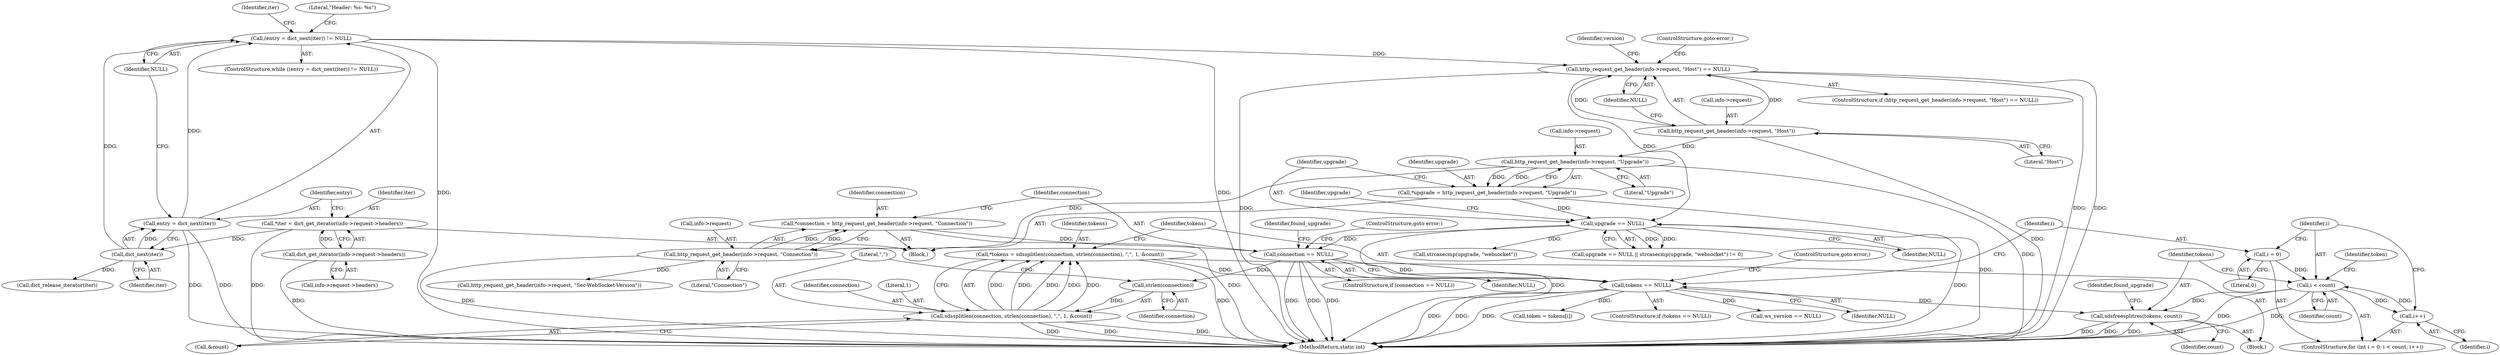 digraph "0_viabtc_exchange_server_4a7c27bfe98f409623d4d857894d017ff0672cc9#diff-515c81af848352583bff286d6224875f_2@API" {
"1000300" [label="(Call,sdsfreesplitres(tokens, count))"];
"1000265" [label="(Call,tokens == NULL)"];
"1000254" [label="(Call,*tokens = sdssplitlen(connection, strlen(connection), \",\", 1, &count))"];
"1000256" [label="(Call,sdssplitlen(connection, strlen(connection), \",\", 1, &count))"];
"1000258" [label="(Call,strlen(connection))"];
"1000242" [label="(Call,connection == NULL)"];
"1000234" [label="(Call,*connection = http_request_get_header(info->request, \"Connection\"))"];
"1000236" [label="(Call,http_request_get_header(info->request, \"Connection\"))"];
"1000217" [label="(Call,http_request_get_header(info->request, \"Upgrade\"))"];
"1000186" [label="(Call,http_request_get_header(info->request, \"Host\"))"];
"1000224" [label="(Call,upgrade == NULL)"];
"1000215" [label="(Call,*upgrade = http_request_get_header(info->request, \"Upgrade\"))"];
"1000185" [label="(Call,http_request_get_header(info->request, \"Host\") == NULL)"];
"1000154" [label="(Call,(entry = dict_next(iter)) != NULL)"];
"1000155" [label="(Call,entry = dict_next(iter))"];
"1000157" [label="(Call,dict_next(iter))"];
"1000145" [label="(Call,*iter = dict_get_iterator(info->request->headers))"];
"1000147" [label="(Call,dict_get_iterator(info->request->headers))"];
"1000274" [label="(Call,i < count)"];
"1000277" [label="(Call,i++)"];
"1000271" [label="(Call,i = 0)"];
"1000154" [label="(Call,(entry = dict_next(iter)) != NULL)"];
"1000479" [label="(MethodReturn,static int)"];
"1000268" [label="(ControlStructure,goto error;)"];
"1000282" [label="(Identifier,token)"];
"1000260" [label="(Literal,\",\")"];
"1000148" [label="(Call,info->request->headers)"];
"1000228" [label="(Call,strcasecmp(upgrade, \"websocket\"))"];
"1000195" [label="(Identifier,version)"];
"1000269" [label="(ControlStructure,for (int i = 0; i < count; i++))"];
"1000254" [label="(Call,*tokens = sdssplitlen(connection, strlen(connection), \",\", 1, &count))"];
"1000274" [label="(Call,i < count)"];
"1000190" [label="(Literal,\"Host\")"];
"1000217" [label="(Call,http_request_get_header(info->request, \"Upgrade\"))"];
"1000234" [label="(Call,*connection = http_request_get_header(info->request, \"Connection\"))"];
"1000245" [label="(ControlStructure,goto error;)"];
"1000185" [label="(Call,http_request_get_header(info->request, \"Host\") == NULL)"];
"1000261" [label="(Literal,1)"];
"1000275" [label="(Identifier,i)"];
"1000256" [label="(Call,sdssplitlen(connection, strlen(connection), \",\", 1, &count))"];
"1000229" [label="(Identifier,upgrade)"];
"1000278" [label="(Identifier,i)"];
"1000155" [label="(Call,entry = dict_next(iter))"];
"1000236" [label="(Call,http_request_get_header(info->request, \"Connection\"))"];
"1000302" [label="(Identifier,count)"];
"1000216" [label="(Identifier,upgrade)"];
"1000301" [label="(Identifier,tokens)"];
"1000224" [label="(Call,upgrade == NULL)"];
"1000226" [label="(Identifier,NULL)"];
"1000218" [label="(Call,info->request)"];
"1000174" [label="(Identifier,iter)"];
"1000271" [label="(Call,i = 0)"];
"1000237" [label="(Call,info->request)"];
"1000225" [label="(Identifier,upgrade)"];
"1000159" [label="(Identifier,NULL)"];
"1000192" [label="(ControlStructure,goto error;)"];
"1000277" [label="(Call,i++)"];
"1000241" [label="(ControlStructure,if (connection == NULL))"];
"1000317" [label="(Call,ws_version == NULL)"];
"1000257" [label="(Identifier,connection)"];
"1000259" [label="(Identifier,connection)"];
"1000265" [label="(Call,tokens == NULL)"];
"1000187" [label="(Call,info->request)"];
"1000235" [label="(Identifier,connection)"];
"1000162" [label="(Literal,\"Header: %s: %s\")"];
"1000145" [label="(Call,*iter = dict_get_iterator(info->request->headers))"];
"1000262" [label="(Call,&count)"];
"1000240" [label="(Literal,\"Connection\")"];
"1000267" [label="(Identifier,NULL)"];
"1000244" [label="(Identifier,NULL)"];
"1000186" [label="(Call,http_request_get_header(info->request, \"Host\"))"];
"1000243" [label="(Identifier,connection)"];
"1000305" [label="(Identifier,found_upgrade)"];
"1000272" [label="(Identifier,i)"];
"1000242" [label="(Call,connection == NULL)"];
"1000281" [label="(Call,token = tokens[i])"];
"1000250" [label="(Identifier,found_upgrade)"];
"1000153" [label="(ControlStructure,while ((entry = dict_next(iter)) != NULL))"];
"1000276" [label="(Identifier,count)"];
"1000264" [label="(ControlStructure,if (tokens == NULL))"];
"1000173" [label="(Call,dict_release_iterator(iter))"];
"1000258" [label="(Call,strlen(connection))"];
"1000221" [label="(Literal,\"Upgrade\")"];
"1000215" [label="(Call,*upgrade = http_request_get_header(info->request, \"Upgrade\"))"];
"1000146" [label="(Identifier,iter)"];
"1000310" [label="(Call,http_request_get_header(info->request, \"Sec-WebSocket-Version\"))"];
"1000255" [label="(Identifier,tokens)"];
"1000156" [label="(Identifier,entry)"];
"1000273" [label="(Literal,0)"];
"1000247" [label="(Block,)"];
"1000266" [label="(Identifier,tokens)"];
"1000158" [label="(Identifier,iter)"];
"1000184" [label="(ControlStructure,if (http_request_get_header(info->request, \"Host\") == NULL))"];
"1000191" [label="(Identifier,NULL)"];
"1000223" [label="(Call,upgrade == NULL || strcasecmp(upgrade, \"websocket\") != 0)"];
"1000147" [label="(Call,dict_get_iterator(info->request->headers))"];
"1000157" [label="(Call,dict_next(iter))"];
"1000102" [label="(Block,)"];
"1000300" [label="(Call,sdsfreesplitres(tokens, count))"];
"1000300" -> "1000247"  [label="AST: "];
"1000300" -> "1000302"  [label="CFG: "];
"1000301" -> "1000300"  [label="AST: "];
"1000302" -> "1000300"  [label="AST: "];
"1000305" -> "1000300"  [label="CFG: "];
"1000300" -> "1000479"  [label="DDG: "];
"1000300" -> "1000479"  [label="DDG: "];
"1000300" -> "1000479"  [label="DDG: "];
"1000265" -> "1000300"  [label="DDG: "];
"1000274" -> "1000300"  [label="DDG: "];
"1000265" -> "1000264"  [label="AST: "];
"1000265" -> "1000267"  [label="CFG: "];
"1000266" -> "1000265"  [label="AST: "];
"1000267" -> "1000265"  [label="AST: "];
"1000268" -> "1000265"  [label="CFG: "];
"1000272" -> "1000265"  [label="CFG: "];
"1000265" -> "1000479"  [label="DDG: "];
"1000265" -> "1000479"  [label="DDG: "];
"1000265" -> "1000479"  [label="DDG: "];
"1000254" -> "1000265"  [label="DDG: "];
"1000242" -> "1000265"  [label="DDG: "];
"1000265" -> "1000281"  [label="DDG: "];
"1000265" -> "1000317"  [label="DDG: "];
"1000254" -> "1000247"  [label="AST: "];
"1000254" -> "1000256"  [label="CFG: "];
"1000255" -> "1000254"  [label="AST: "];
"1000256" -> "1000254"  [label="AST: "];
"1000266" -> "1000254"  [label="CFG: "];
"1000254" -> "1000479"  [label="DDG: "];
"1000256" -> "1000254"  [label="DDG: "];
"1000256" -> "1000254"  [label="DDG: "];
"1000256" -> "1000254"  [label="DDG: "];
"1000256" -> "1000254"  [label="DDG: "];
"1000256" -> "1000254"  [label="DDG: "];
"1000256" -> "1000262"  [label="CFG: "];
"1000257" -> "1000256"  [label="AST: "];
"1000258" -> "1000256"  [label="AST: "];
"1000260" -> "1000256"  [label="AST: "];
"1000261" -> "1000256"  [label="AST: "];
"1000262" -> "1000256"  [label="AST: "];
"1000256" -> "1000479"  [label="DDG: "];
"1000256" -> "1000479"  [label="DDG: "];
"1000256" -> "1000479"  [label="DDG: "];
"1000258" -> "1000256"  [label="DDG: "];
"1000258" -> "1000259"  [label="CFG: "];
"1000259" -> "1000258"  [label="AST: "];
"1000260" -> "1000258"  [label="CFG: "];
"1000242" -> "1000258"  [label="DDG: "];
"1000242" -> "1000241"  [label="AST: "];
"1000242" -> "1000244"  [label="CFG: "];
"1000243" -> "1000242"  [label="AST: "];
"1000244" -> "1000242"  [label="AST: "];
"1000245" -> "1000242"  [label="CFG: "];
"1000250" -> "1000242"  [label="CFG: "];
"1000242" -> "1000479"  [label="DDG: "];
"1000242" -> "1000479"  [label="DDG: "];
"1000242" -> "1000479"  [label="DDG: "];
"1000234" -> "1000242"  [label="DDG: "];
"1000224" -> "1000242"  [label="DDG: "];
"1000234" -> "1000102"  [label="AST: "];
"1000234" -> "1000236"  [label="CFG: "];
"1000235" -> "1000234"  [label="AST: "];
"1000236" -> "1000234"  [label="AST: "];
"1000243" -> "1000234"  [label="CFG: "];
"1000234" -> "1000479"  [label="DDG: "];
"1000236" -> "1000234"  [label="DDG: "];
"1000236" -> "1000234"  [label="DDG: "];
"1000236" -> "1000240"  [label="CFG: "];
"1000237" -> "1000236"  [label="AST: "];
"1000240" -> "1000236"  [label="AST: "];
"1000236" -> "1000479"  [label="DDG: "];
"1000217" -> "1000236"  [label="DDG: "];
"1000236" -> "1000310"  [label="DDG: "];
"1000217" -> "1000215"  [label="AST: "];
"1000217" -> "1000221"  [label="CFG: "];
"1000218" -> "1000217"  [label="AST: "];
"1000221" -> "1000217"  [label="AST: "];
"1000215" -> "1000217"  [label="CFG: "];
"1000217" -> "1000479"  [label="DDG: "];
"1000217" -> "1000215"  [label="DDG: "];
"1000217" -> "1000215"  [label="DDG: "];
"1000186" -> "1000217"  [label="DDG: "];
"1000186" -> "1000185"  [label="AST: "];
"1000186" -> "1000190"  [label="CFG: "];
"1000187" -> "1000186"  [label="AST: "];
"1000190" -> "1000186"  [label="AST: "];
"1000191" -> "1000186"  [label="CFG: "];
"1000186" -> "1000479"  [label="DDG: "];
"1000186" -> "1000185"  [label="DDG: "];
"1000186" -> "1000185"  [label="DDG: "];
"1000224" -> "1000223"  [label="AST: "];
"1000224" -> "1000226"  [label="CFG: "];
"1000225" -> "1000224"  [label="AST: "];
"1000226" -> "1000224"  [label="AST: "];
"1000229" -> "1000224"  [label="CFG: "];
"1000223" -> "1000224"  [label="CFG: "];
"1000224" -> "1000479"  [label="DDG: "];
"1000224" -> "1000479"  [label="DDG: "];
"1000224" -> "1000223"  [label="DDG: "];
"1000224" -> "1000223"  [label="DDG: "];
"1000215" -> "1000224"  [label="DDG: "];
"1000185" -> "1000224"  [label="DDG: "];
"1000224" -> "1000228"  [label="DDG: "];
"1000215" -> "1000102"  [label="AST: "];
"1000216" -> "1000215"  [label="AST: "];
"1000225" -> "1000215"  [label="CFG: "];
"1000215" -> "1000479"  [label="DDG: "];
"1000185" -> "1000184"  [label="AST: "];
"1000185" -> "1000191"  [label="CFG: "];
"1000191" -> "1000185"  [label="AST: "];
"1000192" -> "1000185"  [label="CFG: "];
"1000195" -> "1000185"  [label="CFG: "];
"1000185" -> "1000479"  [label="DDG: "];
"1000185" -> "1000479"  [label="DDG: "];
"1000185" -> "1000479"  [label="DDG: "];
"1000154" -> "1000185"  [label="DDG: "];
"1000154" -> "1000153"  [label="AST: "];
"1000154" -> "1000159"  [label="CFG: "];
"1000155" -> "1000154"  [label="AST: "];
"1000159" -> "1000154"  [label="AST: "];
"1000162" -> "1000154"  [label="CFG: "];
"1000174" -> "1000154"  [label="CFG: "];
"1000154" -> "1000479"  [label="DDG: "];
"1000154" -> "1000479"  [label="DDG: "];
"1000155" -> "1000154"  [label="DDG: "];
"1000157" -> "1000154"  [label="DDG: "];
"1000155" -> "1000157"  [label="CFG: "];
"1000156" -> "1000155"  [label="AST: "];
"1000157" -> "1000155"  [label="AST: "];
"1000159" -> "1000155"  [label="CFG: "];
"1000155" -> "1000479"  [label="DDG: "];
"1000155" -> "1000479"  [label="DDG: "];
"1000157" -> "1000155"  [label="DDG: "];
"1000157" -> "1000158"  [label="CFG: "];
"1000158" -> "1000157"  [label="AST: "];
"1000145" -> "1000157"  [label="DDG: "];
"1000157" -> "1000173"  [label="DDG: "];
"1000145" -> "1000102"  [label="AST: "];
"1000145" -> "1000147"  [label="CFG: "];
"1000146" -> "1000145"  [label="AST: "];
"1000147" -> "1000145"  [label="AST: "];
"1000156" -> "1000145"  [label="CFG: "];
"1000145" -> "1000479"  [label="DDG: "];
"1000147" -> "1000145"  [label="DDG: "];
"1000147" -> "1000148"  [label="CFG: "];
"1000148" -> "1000147"  [label="AST: "];
"1000147" -> "1000479"  [label="DDG: "];
"1000274" -> "1000269"  [label="AST: "];
"1000274" -> "1000276"  [label="CFG: "];
"1000275" -> "1000274"  [label="AST: "];
"1000276" -> "1000274"  [label="AST: "];
"1000282" -> "1000274"  [label="CFG: "];
"1000301" -> "1000274"  [label="CFG: "];
"1000274" -> "1000479"  [label="DDG: "];
"1000274" -> "1000479"  [label="DDG: "];
"1000277" -> "1000274"  [label="DDG: "];
"1000271" -> "1000274"  [label="DDG: "];
"1000274" -> "1000277"  [label="DDG: "];
"1000277" -> "1000269"  [label="AST: "];
"1000277" -> "1000278"  [label="CFG: "];
"1000278" -> "1000277"  [label="AST: "];
"1000275" -> "1000277"  [label="CFG: "];
"1000271" -> "1000269"  [label="AST: "];
"1000271" -> "1000273"  [label="CFG: "];
"1000272" -> "1000271"  [label="AST: "];
"1000273" -> "1000271"  [label="AST: "];
"1000275" -> "1000271"  [label="CFG: "];
}
